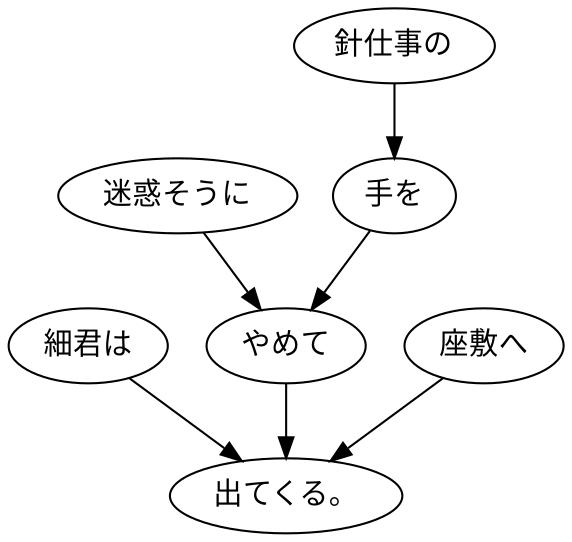 digraph graph1403 {
	node0 [label="細君は"];
	node1 [label="迷惑そうに"];
	node2 [label="針仕事の"];
	node3 [label="手を"];
	node4 [label="やめて"];
	node5 [label="座敷へ"];
	node6 [label="出てくる。"];
	node0 -> node6;
	node1 -> node4;
	node2 -> node3;
	node3 -> node4;
	node4 -> node6;
	node5 -> node6;
}
